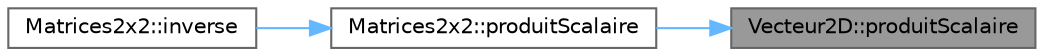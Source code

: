 digraph "Vecteur2D::produitScalaire"
{
 // LATEX_PDF_SIZE
  bgcolor="transparent";
  edge [fontname=Helvetica,fontsize=10,labelfontname=Helvetica,labelfontsize=10];
  node [fontname=Helvetica,fontsize=10,shape=box,height=0.2,width=0.4];
  rankdir="RL";
  Node1 [label="Vecteur2D::produitScalaire",height=0.2,width=0.4,color="gray40", fillcolor="grey60", style="filled", fontcolor="black",tooltip="Calcule le produit scalaire entre deux vecteurs."];
  Node1 -> Node2 [dir="back",color="steelblue1",style="solid"];
  Node2 [label="Matrices2x2::produitScalaire",height=0.2,width=0.4,color="grey40", fillcolor="white", style="filled",URL="$class_matrices2x2.html#a42a2347cb6b5d341a5e0c1e0011dc17c",tooltip="methode determinant"];
  Node2 -> Node3 [dir="back",color="steelblue1",style="solid"];
  Node3 [label="Matrices2x2::inverse",height=0.2,width=0.4,color="grey40", fillcolor="white", style="filled",URL="$class_matrices2x2.html#a4c64aae747f0393dc67569b1506e7f3d",tooltip="methode inverse"];
}
